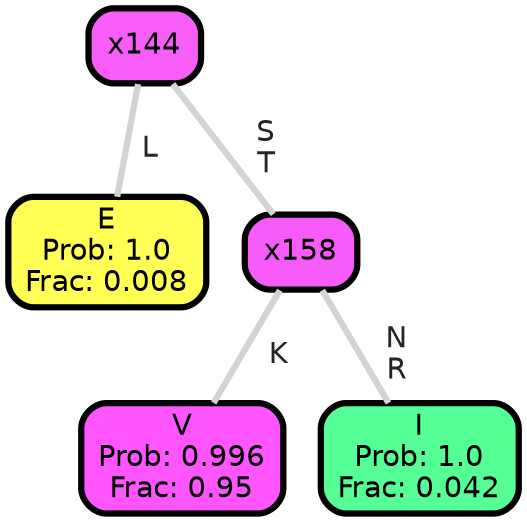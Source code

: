 graph Tree {
node [shape=box, style="filled, rounded",color="black",penwidth="3",fontcolor="black",                 fontname=helvetica] ;
graph [ranksep="0 equally", splines=straight,                 bgcolor=transparent, dpi=200] ;
edge [fontname=helvetica, fontweight=bold,fontcolor=grey14,color=lightgray] ;
0 [label="E
Prob: 1.0
Frac: 0.008", fillcolor="#ffff55"] ;
1 [label="x144", fillcolor="#f75ef8"] ;
2 [label="V
Prob: 0.996
Frac: 0.95", fillcolor="#fe55fe"] ;
3 [label="x158", fillcolor="#f75cfa"] ;
4 [label="I
Prob: 1.0
Frac: 0.042", fillcolor="#55ff96"] ;
1 -- 0 [label=" L",penwidth=3] ;
1 -- 3 [label=" S\n T",penwidth=3] ;
3 -- 2 [label=" K",penwidth=3] ;
3 -- 4 [label=" N\n R",penwidth=3] ;
{rank = same;}}